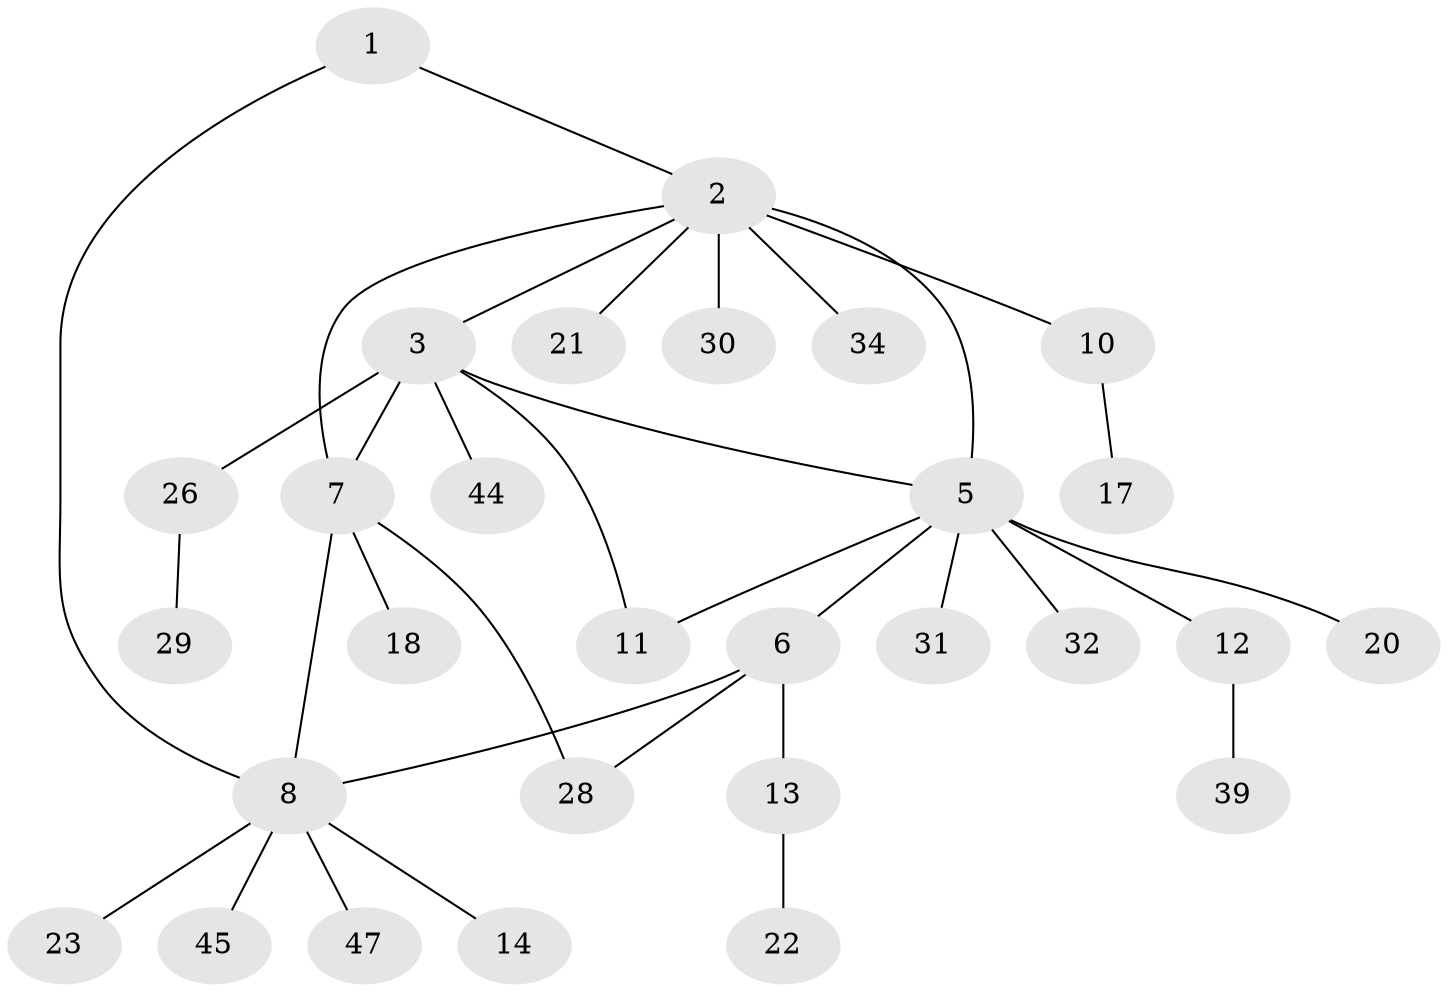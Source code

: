 // original degree distribution, {5: 0.061224489795918366, 6: 0.04081632653061224, 3: 0.08163265306122448, 10: 0.02040816326530612, 7: 0.02040816326530612, 8: 0.02040816326530612, 4: 0.04081632653061224, 2: 0.14285714285714285, 1: 0.5714285714285714}
// Generated by graph-tools (version 1.1) at 2025/19/03/04/25 18:19:48]
// undirected, 29 vertices, 34 edges
graph export_dot {
graph [start="1"]
  node [color=gray90,style=filled];
  1 [super="+16+35+43"];
  2 [super="+9"];
  3 [super="+4"];
  5 [super="+24"];
  6 [super="+33"];
  7;
  8;
  10 [super="+40+36"];
  11;
  12;
  13 [super="+48+19"];
  14;
  17 [super="+37"];
  18;
  20 [super="+46+42"];
  21;
  22;
  23;
  26;
  28 [super="+38"];
  29;
  30 [super="+49"];
  31;
  32 [super="+41"];
  34;
  39;
  44;
  45;
  47;
  1 -- 2;
  1 -- 8;
  2 -- 5 [weight=2];
  2 -- 34;
  2 -- 10 [weight=2];
  2 -- 3 [weight=2];
  2 -- 21;
  2 -- 7;
  2 -- 30;
  3 -- 5;
  3 -- 7;
  3 -- 11;
  3 -- 44;
  3 -- 26;
  5 -- 6;
  5 -- 11;
  5 -- 12;
  5 -- 20;
  5 -- 31;
  5 -- 32;
  6 -- 8;
  6 -- 13;
  6 -- 28;
  7 -- 8;
  7 -- 18;
  7 -- 28;
  8 -- 14;
  8 -- 23;
  8 -- 45;
  8 -- 47;
  10 -- 17;
  12 -- 39;
  13 -- 22;
  26 -- 29;
}
